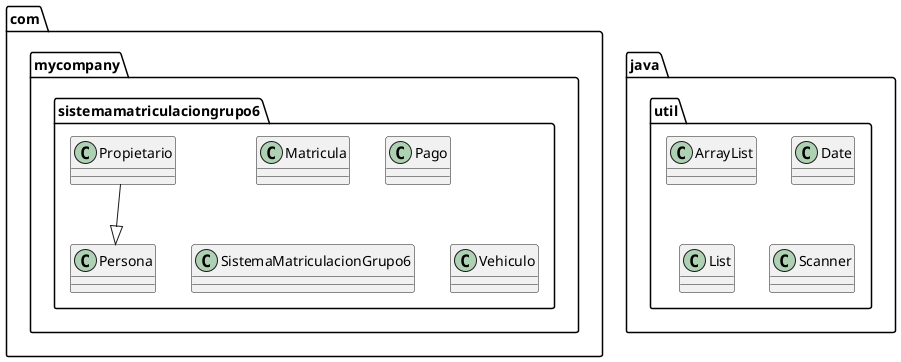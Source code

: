 @startuml
class com.mycompany.sistemamatriculaciongrupo6.Matricula
class com.mycompany.sistemamatriculaciongrupo6.Pago
class com.mycompany.sistemamatriculaciongrupo6.Persona
class com.mycompany.sistemamatriculaciongrupo6.Propietario
class com.mycompany.sistemamatriculaciongrupo6.SistemaMatriculacionGrupo6
class com.mycompany.sistemamatriculaciongrupo6.Vehiculo
class java.util.ArrayList
class java.util.Date
class java.util.List
class java.util.Scanner
com.mycompany.sistemamatriculaciongrupo6.Propietario --|> com.mycompany.sistemamatriculaciongrupo6.Persona
@enduml